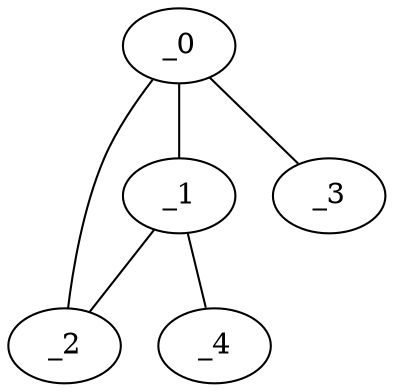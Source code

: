 graph NP1_0009 {
	_0	 [x="0.468724",
		y="3.13648"];
	_1	 [x="2.24",
		y="0.6"];
	_0 -- _1;
	_2	 [x="2.67384",
		y="2.54372"];
	_0 -- _2;
	_3	 [x="0.372999",
		y="0.759212"];
	_0 -- _3;
	_1 -- _2;
	_4	 [x="0.1063",
		y="2.37269"];
	_1 -- _4;
}
